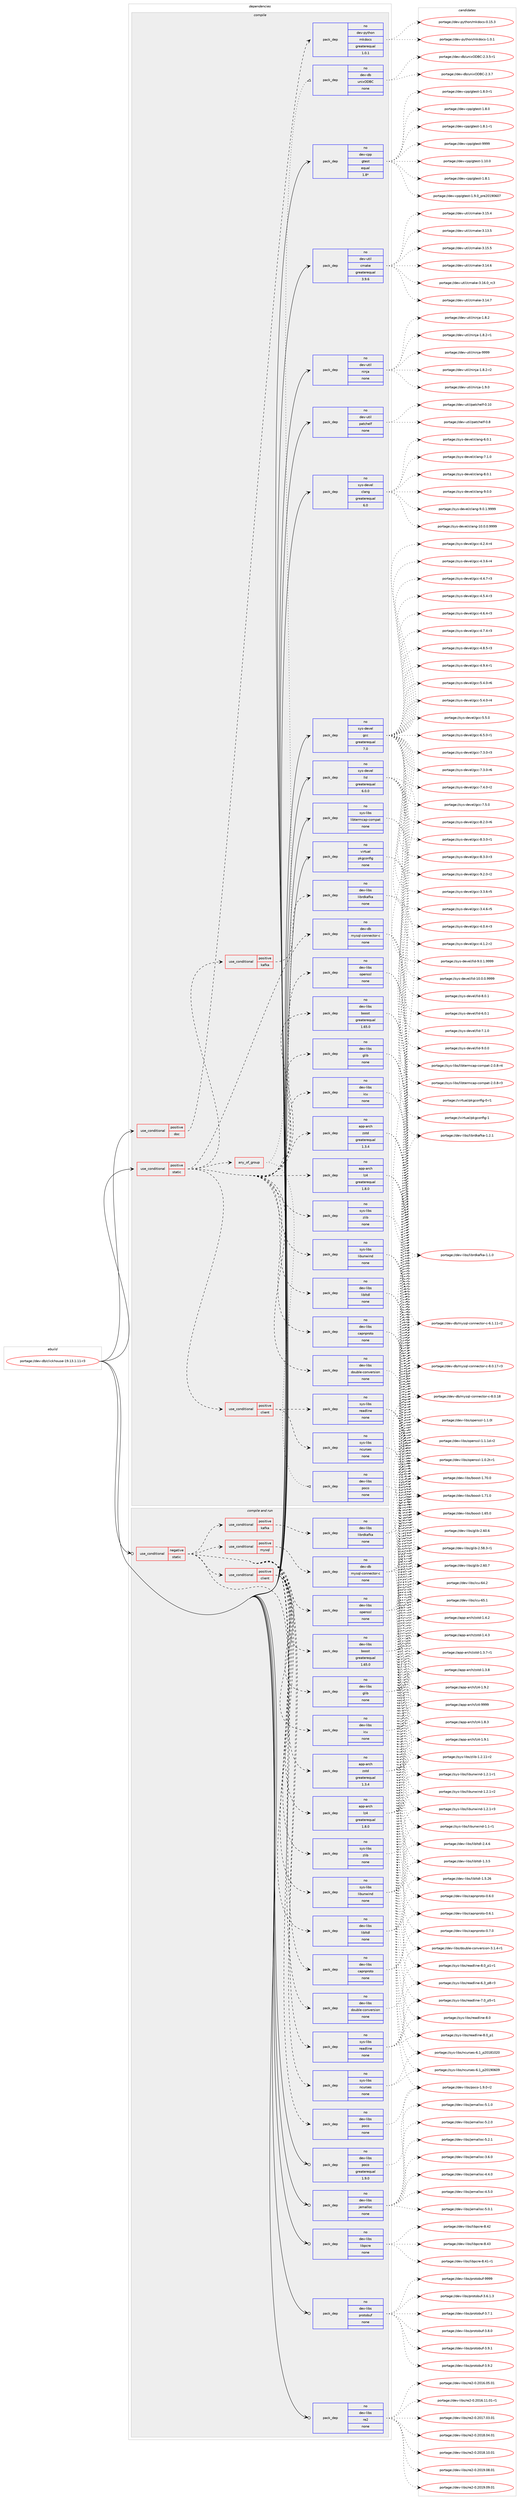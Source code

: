 digraph prolog {

# *************
# Graph options
# *************

newrank=true;
concentrate=true;
compound=true;
graph [rankdir=LR,fontname=Helvetica,fontsize=10,ranksep=1.5];#, ranksep=2.5, nodesep=0.2];
edge  [arrowhead=vee];
node  [fontname=Helvetica,fontsize=10];

# **********
# The ebuild
# **********

subgraph cluster_leftcol {
color=gray;
rank=same;
label=<<i>ebuild</i>>;
id [label="portage://dev-db/clickhouse-19.13.1.11-r3", color=red, width=4, href="../dev-db/clickhouse-19.13.1.11-r3.svg"];
}

# ****************
# The dependencies
# ****************

subgraph cluster_midcol {
color=gray;
label=<<i>dependencies</i>>;
subgraph cluster_compile {
fillcolor="#eeeeee";
style=filled;
label=<<i>compile</i>>;
subgraph cond11989 {
dependency53295 [label=<<TABLE BORDER="0" CELLBORDER="1" CELLSPACING="0" CELLPADDING="4"><TR><TD ROWSPAN="3" CELLPADDING="10">use_conditional</TD></TR><TR><TD>positive</TD></TR><TR><TD>doc</TD></TR></TABLE>>, shape=none, color=red];
subgraph pack40158 {
dependency53296 [label=<<TABLE BORDER="0" CELLBORDER="1" CELLSPACING="0" CELLPADDING="4" WIDTH="220"><TR><TD ROWSPAN="6" CELLPADDING="30">pack_dep</TD></TR><TR><TD WIDTH="110">no</TD></TR><TR><TD>dev-python</TD></TR><TR><TD>mkdocs</TD></TR><TR><TD>greaterequal</TD></TR><TR><TD>1.0.1</TD></TR></TABLE>>, shape=none, color=blue];
}
dependency53295:e -> dependency53296:w [weight=20,style="dashed",arrowhead="vee"];
}
id:e -> dependency53295:w [weight=20,style="solid",arrowhead="vee"];
subgraph cond11990 {
dependency53297 [label=<<TABLE BORDER="0" CELLBORDER="1" CELLSPACING="0" CELLPADDING="4"><TR><TD ROWSPAN="3" CELLPADDING="10">use_conditional</TD></TR><TR><TD>positive</TD></TR><TR><TD>static</TD></TR></TABLE>>, shape=none, color=red];
subgraph pack40159 {
dependency53298 [label=<<TABLE BORDER="0" CELLBORDER="1" CELLSPACING="0" CELLPADDING="4" WIDTH="220"><TR><TD ROWSPAN="6" CELLPADDING="30">pack_dep</TD></TR><TR><TD WIDTH="110">no</TD></TR><TR><TD>app-arch</TD></TR><TR><TD>lz4</TD></TR><TR><TD>greaterequal</TD></TR><TR><TD>1.8.0</TD></TR></TABLE>>, shape=none, color=blue];
}
dependency53297:e -> dependency53298:w [weight=20,style="dashed",arrowhead="vee"];
subgraph pack40160 {
dependency53299 [label=<<TABLE BORDER="0" CELLBORDER="1" CELLSPACING="0" CELLPADDING="4" WIDTH="220"><TR><TD ROWSPAN="6" CELLPADDING="30">pack_dep</TD></TR><TR><TD WIDTH="110">no</TD></TR><TR><TD>app-arch</TD></TR><TR><TD>zstd</TD></TR><TR><TD>greaterequal</TD></TR><TR><TD>1.3.4</TD></TR></TABLE>>, shape=none, color=blue];
}
dependency53297:e -> dependency53299:w [weight=20,style="dashed",arrowhead="vee"];
subgraph cond11991 {
dependency53300 [label=<<TABLE BORDER="0" CELLBORDER="1" CELLSPACING="0" CELLPADDING="4"><TR><TD ROWSPAN="3" CELLPADDING="10">use_conditional</TD></TR><TR><TD>positive</TD></TR><TR><TD>client</TD></TR></TABLE>>, shape=none, color=red];
subgraph pack40161 {
dependency53301 [label=<<TABLE BORDER="0" CELLBORDER="1" CELLSPACING="0" CELLPADDING="4" WIDTH="220"><TR><TD ROWSPAN="6" CELLPADDING="30">pack_dep</TD></TR><TR><TD WIDTH="110">no</TD></TR><TR><TD>sys-libs</TD></TR><TR><TD>ncurses</TD></TR><TR><TD>none</TD></TR><TR><TD></TD></TR></TABLE>>, shape=none, color=blue];
}
dependency53300:e -> dependency53301:w [weight=20,style="dashed",arrowhead="vee"];
subgraph pack40162 {
dependency53302 [label=<<TABLE BORDER="0" CELLBORDER="1" CELLSPACING="0" CELLPADDING="4" WIDTH="220"><TR><TD ROWSPAN="6" CELLPADDING="30">pack_dep</TD></TR><TR><TD WIDTH="110">no</TD></TR><TR><TD>sys-libs</TD></TR><TR><TD>readline</TD></TR><TR><TD>none</TD></TR><TR><TD></TD></TR></TABLE>>, shape=none, color=blue];
}
dependency53300:e -> dependency53302:w [weight=20,style="dashed",arrowhead="vee"];
}
dependency53297:e -> dependency53300:w [weight=20,style="dashed",arrowhead="vee"];
subgraph pack40163 {
dependency53303 [label=<<TABLE BORDER="0" CELLBORDER="1" CELLSPACING="0" CELLPADDING="4" WIDTH="220"><TR><TD ROWSPAN="6" CELLPADDING="30">pack_dep</TD></TR><TR><TD WIDTH="110">no</TD></TR><TR><TD>dev-libs</TD></TR><TR><TD>double-conversion</TD></TR><TR><TD>none</TD></TR><TR><TD></TD></TR></TABLE>>, shape=none, color=blue];
}
dependency53297:e -> dependency53303:w [weight=20,style="dashed",arrowhead="vee"];
subgraph pack40164 {
dependency53304 [label=<<TABLE BORDER="0" CELLBORDER="1" CELLSPACING="0" CELLPADDING="4" WIDTH="220"><TR><TD ROWSPAN="6" CELLPADDING="30">pack_dep</TD></TR><TR><TD WIDTH="110">no</TD></TR><TR><TD>dev-libs</TD></TR><TR><TD>capnproto</TD></TR><TR><TD>none</TD></TR><TR><TD></TD></TR></TABLE>>, shape=none, color=blue];
}
dependency53297:e -> dependency53304:w [weight=20,style="dashed",arrowhead="vee"];
subgraph pack40165 {
dependency53305 [label=<<TABLE BORDER="0" CELLBORDER="1" CELLSPACING="0" CELLPADDING="4" WIDTH="220"><TR><TD ROWSPAN="6" CELLPADDING="30">pack_dep</TD></TR><TR><TD WIDTH="110">no</TD></TR><TR><TD>dev-libs</TD></TR><TR><TD>libltdl</TD></TR><TR><TD>none</TD></TR><TR><TD></TD></TR></TABLE>>, shape=none, color=blue];
}
dependency53297:e -> dependency53305:w [weight=20,style="dashed",arrowhead="vee"];
subgraph pack40166 {
dependency53306 [label=<<TABLE BORDER="0" CELLBORDER="1" CELLSPACING="0" CELLPADDING="4" WIDTH="220"><TR><TD ROWSPAN="6" CELLPADDING="30">pack_dep</TD></TR><TR><TD WIDTH="110">no</TD></TR><TR><TD>sys-libs</TD></TR><TR><TD>libunwind</TD></TR><TR><TD>none</TD></TR><TR><TD></TD></TR></TABLE>>, shape=none, color=blue];
}
dependency53297:e -> dependency53306:w [weight=20,style="dashed",arrowhead="vee"];
subgraph pack40167 {
dependency53307 [label=<<TABLE BORDER="0" CELLBORDER="1" CELLSPACING="0" CELLPADDING="4" WIDTH="220"><TR><TD ROWSPAN="6" CELLPADDING="30">pack_dep</TD></TR><TR><TD WIDTH="110">no</TD></TR><TR><TD>sys-libs</TD></TR><TR><TD>zlib</TD></TR><TR><TD>none</TD></TR><TR><TD></TD></TR></TABLE>>, shape=none, color=blue];
}
dependency53297:e -> dependency53307:w [weight=20,style="dashed",arrowhead="vee"];
subgraph any1120 {
dependency53308 [label=<<TABLE BORDER="0" CELLBORDER="1" CELLSPACING="0" CELLPADDING="4"><TR><TD CELLPADDING="10">any_of_group</TD></TR></TABLE>>, shape=none, color=red];subgraph pack40168 {
dependency53309 [label=<<TABLE BORDER="0" CELLBORDER="1" CELLSPACING="0" CELLPADDING="4" WIDTH="220"><TR><TD ROWSPAN="6" CELLPADDING="30">pack_dep</TD></TR><TR><TD WIDTH="110">no</TD></TR><TR><TD>dev-db</TD></TR><TR><TD>unixODBC</TD></TR><TR><TD>none</TD></TR><TR><TD></TD></TR></TABLE>>, shape=none, color=blue];
}
dependency53308:e -> dependency53309:w [weight=20,style="dotted",arrowhead="oinv"];
subgraph pack40169 {
dependency53310 [label=<<TABLE BORDER="0" CELLBORDER="1" CELLSPACING="0" CELLPADDING="4" WIDTH="220"><TR><TD ROWSPAN="6" CELLPADDING="30">pack_dep</TD></TR><TR><TD WIDTH="110">no</TD></TR><TR><TD>dev-libs</TD></TR><TR><TD>poco</TD></TR><TR><TD>none</TD></TR><TR><TD></TD></TR></TABLE>>, shape=none, color=blue];
}
dependency53308:e -> dependency53310:w [weight=20,style="dotted",arrowhead="oinv"];
}
dependency53297:e -> dependency53308:w [weight=20,style="dashed",arrowhead="vee"];
subgraph pack40170 {
dependency53311 [label=<<TABLE BORDER="0" CELLBORDER="1" CELLSPACING="0" CELLPADDING="4" WIDTH="220"><TR><TD ROWSPAN="6" CELLPADDING="30">pack_dep</TD></TR><TR><TD WIDTH="110">no</TD></TR><TR><TD>dev-libs</TD></TR><TR><TD>icu</TD></TR><TR><TD>none</TD></TR><TR><TD></TD></TR></TABLE>>, shape=none, color=blue];
}
dependency53297:e -> dependency53311:w [weight=20,style="dashed",arrowhead="vee"];
subgraph pack40171 {
dependency53312 [label=<<TABLE BORDER="0" CELLBORDER="1" CELLSPACING="0" CELLPADDING="4" WIDTH="220"><TR><TD ROWSPAN="6" CELLPADDING="30">pack_dep</TD></TR><TR><TD WIDTH="110">no</TD></TR><TR><TD>dev-libs</TD></TR><TR><TD>glib</TD></TR><TR><TD>none</TD></TR><TR><TD></TD></TR></TABLE>>, shape=none, color=blue];
}
dependency53297:e -> dependency53312:w [weight=20,style="dashed",arrowhead="vee"];
subgraph pack40172 {
dependency53313 [label=<<TABLE BORDER="0" CELLBORDER="1" CELLSPACING="0" CELLPADDING="4" WIDTH="220"><TR><TD ROWSPAN="6" CELLPADDING="30">pack_dep</TD></TR><TR><TD WIDTH="110">no</TD></TR><TR><TD>dev-libs</TD></TR><TR><TD>boost</TD></TR><TR><TD>greaterequal</TD></TR><TR><TD>1.65.0</TD></TR></TABLE>>, shape=none, color=blue];
}
dependency53297:e -> dependency53313:w [weight=20,style="dashed",arrowhead="vee"];
subgraph pack40173 {
dependency53314 [label=<<TABLE BORDER="0" CELLBORDER="1" CELLSPACING="0" CELLPADDING="4" WIDTH="220"><TR><TD ROWSPAN="6" CELLPADDING="30">pack_dep</TD></TR><TR><TD WIDTH="110">no</TD></TR><TR><TD>dev-libs</TD></TR><TR><TD>openssl</TD></TR><TR><TD>none</TD></TR><TR><TD></TD></TR></TABLE>>, shape=none, color=blue];
}
dependency53297:e -> dependency53314:w [weight=20,style="dashed",arrowhead="vee"];
subgraph pack40174 {
dependency53315 [label=<<TABLE BORDER="0" CELLBORDER="1" CELLSPACING="0" CELLPADDING="4" WIDTH="220"><TR><TD ROWSPAN="6" CELLPADDING="30">pack_dep</TD></TR><TR><TD WIDTH="110">no</TD></TR><TR><TD>dev-db</TD></TR><TR><TD>mysql-connector-c</TD></TR><TR><TD>none</TD></TR><TR><TD></TD></TR></TABLE>>, shape=none, color=blue];
}
dependency53297:e -> dependency53315:w [weight=20,style="dashed",arrowhead="vee"];
subgraph cond11992 {
dependency53316 [label=<<TABLE BORDER="0" CELLBORDER="1" CELLSPACING="0" CELLPADDING="4"><TR><TD ROWSPAN="3" CELLPADDING="10">use_conditional</TD></TR><TR><TD>positive</TD></TR><TR><TD>kafka</TD></TR></TABLE>>, shape=none, color=red];
subgraph pack40175 {
dependency53317 [label=<<TABLE BORDER="0" CELLBORDER="1" CELLSPACING="0" CELLPADDING="4" WIDTH="220"><TR><TD ROWSPAN="6" CELLPADDING="30">pack_dep</TD></TR><TR><TD WIDTH="110">no</TD></TR><TR><TD>dev-libs</TD></TR><TR><TD>librdkafka</TD></TR><TR><TD>none</TD></TR><TR><TD></TD></TR></TABLE>>, shape=none, color=blue];
}
dependency53316:e -> dependency53317:w [weight=20,style="dashed",arrowhead="vee"];
}
dependency53297:e -> dependency53316:w [weight=20,style="dashed",arrowhead="vee"];
}
id:e -> dependency53297:w [weight=20,style="solid",arrowhead="vee"];
subgraph pack40176 {
dependency53318 [label=<<TABLE BORDER="0" CELLBORDER="1" CELLSPACING="0" CELLPADDING="4" WIDTH="220"><TR><TD ROWSPAN="6" CELLPADDING="30">pack_dep</TD></TR><TR><TD WIDTH="110">no</TD></TR><TR><TD>dev-cpp</TD></TR><TR><TD>gtest</TD></TR><TR><TD>equal</TD></TR><TR><TD>1.8*</TD></TR></TABLE>>, shape=none, color=blue];
}
id:e -> dependency53318:w [weight=20,style="solid",arrowhead="vee"];
subgraph pack40177 {
dependency53319 [label=<<TABLE BORDER="0" CELLBORDER="1" CELLSPACING="0" CELLPADDING="4" WIDTH="220"><TR><TD ROWSPAN="6" CELLPADDING="30">pack_dep</TD></TR><TR><TD WIDTH="110">no</TD></TR><TR><TD>dev-util</TD></TR><TR><TD>cmake</TD></TR><TR><TD>greaterequal</TD></TR><TR><TD>3.9.6</TD></TR></TABLE>>, shape=none, color=blue];
}
id:e -> dependency53319:w [weight=20,style="solid",arrowhead="vee"];
subgraph pack40178 {
dependency53320 [label=<<TABLE BORDER="0" CELLBORDER="1" CELLSPACING="0" CELLPADDING="4" WIDTH="220"><TR><TD ROWSPAN="6" CELLPADDING="30">pack_dep</TD></TR><TR><TD WIDTH="110">no</TD></TR><TR><TD>dev-util</TD></TR><TR><TD>ninja</TD></TR><TR><TD>none</TD></TR><TR><TD></TD></TR></TABLE>>, shape=none, color=blue];
}
id:e -> dependency53320:w [weight=20,style="solid",arrowhead="vee"];
subgraph pack40179 {
dependency53321 [label=<<TABLE BORDER="0" CELLBORDER="1" CELLSPACING="0" CELLPADDING="4" WIDTH="220"><TR><TD ROWSPAN="6" CELLPADDING="30">pack_dep</TD></TR><TR><TD WIDTH="110">no</TD></TR><TR><TD>dev-util</TD></TR><TR><TD>patchelf</TD></TR><TR><TD>none</TD></TR><TR><TD></TD></TR></TABLE>>, shape=none, color=blue];
}
id:e -> dependency53321:w [weight=20,style="solid",arrowhead="vee"];
subgraph pack40180 {
dependency53322 [label=<<TABLE BORDER="0" CELLBORDER="1" CELLSPACING="0" CELLPADDING="4" WIDTH="220"><TR><TD ROWSPAN="6" CELLPADDING="30">pack_dep</TD></TR><TR><TD WIDTH="110">no</TD></TR><TR><TD>sys-devel</TD></TR><TR><TD>clang</TD></TR><TR><TD>greaterequal</TD></TR><TR><TD>6.0</TD></TR></TABLE>>, shape=none, color=blue];
}
id:e -> dependency53322:w [weight=20,style="solid",arrowhead="vee"];
subgraph pack40181 {
dependency53323 [label=<<TABLE BORDER="0" CELLBORDER="1" CELLSPACING="0" CELLPADDING="4" WIDTH="220"><TR><TD ROWSPAN="6" CELLPADDING="30">pack_dep</TD></TR><TR><TD WIDTH="110">no</TD></TR><TR><TD>sys-devel</TD></TR><TR><TD>gcc</TD></TR><TR><TD>greaterequal</TD></TR><TR><TD>7.0</TD></TR></TABLE>>, shape=none, color=blue];
}
id:e -> dependency53323:w [weight=20,style="solid",arrowhead="vee"];
subgraph pack40182 {
dependency53324 [label=<<TABLE BORDER="0" CELLBORDER="1" CELLSPACING="0" CELLPADDING="4" WIDTH="220"><TR><TD ROWSPAN="6" CELLPADDING="30">pack_dep</TD></TR><TR><TD WIDTH="110">no</TD></TR><TR><TD>sys-devel</TD></TR><TR><TD>lld</TD></TR><TR><TD>greaterequal</TD></TR><TR><TD>6.0.0</TD></TR></TABLE>>, shape=none, color=blue];
}
id:e -> dependency53324:w [weight=20,style="solid",arrowhead="vee"];
subgraph pack40183 {
dependency53325 [label=<<TABLE BORDER="0" CELLBORDER="1" CELLSPACING="0" CELLPADDING="4" WIDTH="220"><TR><TD ROWSPAN="6" CELLPADDING="30">pack_dep</TD></TR><TR><TD WIDTH="110">no</TD></TR><TR><TD>sys-libs</TD></TR><TR><TD>libtermcap-compat</TD></TR><TR><TD>none</TD></TR><TR><TD></TD></TR></TABLE>>, shape=none, color=blue];
}
id:e -> dependency53325:w [weight=20,style="solid",arrowhead="vee"];
subgraph pack40184 {
dependency53326 [label=<<TABLE BORDER="0" CELLBORDER="1" CELLSPACING="0" CELLPADDING="4" WIDTH="220"><TR><TD ROWSPAN="6" CELLPADDING="30">pack_dep</TD></TR><TR><TD WIDTH="110">no</TD></TR><TR><TD>virtual</TD></TR><TR><TD>pkgconfig</TD></TR><TR><TD>none</TD></TR><TR><TD></TD></TR></TABLE>>, shape=none, color=blue];
}
id:e -> dependency53326:w [weight=20,style="solid",arrowhead="vee"];
}
subgraph cluster_compileandrun {
fillcolor="#eeeeee";
style=filled;
label=<<i>compile and run</i>>;
subgraph cond11993 {
dependency53327 [label=<<TABLE BORDER="0" CELLBORDER="1" CELLSPACING="0" CELLPADDING="4"><TR><TD ROWSPAN="3" CELLPADDING="10">use_conditional</TD></TR><TR><TD>negative</TD></TR><TR><TD>static</TD></TR></TABLE>>, shape=none, color=red];
subgraph pack40185 {
dependency53328 [label=<<TABLE BORDER="0" CELLBORDER="1" CELLSPACING="0" CELLPADDING="4" WIDTH="220"><TR><TD ROWSPAN="6" CELLPADDING="30">pack_dep</TD></TR><TR><TD WIDTH="110">no</TD></TR><TR><TD>app-arch</TD></TR><TR><TD>lz4</TD></TR><TR><TD>greaterequal</TD></TR><TR><TD>1.8.0</TD></TR></TABLE>>, shape=none, color=blue];
}
dependency53327:e -> dependency53328:w [weight=20,style="dashed",arrowhead="vee"];
subgraph pack40186 {
dependency53329 [label=<<TABLE BORDER="0" CELLBORDER="1" CELLSPACING="0" CELLPADDING="4" WIDTH="220"><TR><TD ROWSPAN="6" CELLPADDING="30">pack_dep</TD></TR><TR><TD WIDTH="110">no</TD></TR><TR><TD>app-arch</TD></TR><TR><TD>zstd</TD></TR><TR><TD>greaterequal</TD></TR><TR><TD>1.3.4</TD></TR></TABLE>>, shape=none, color=blue];
}
dependency53327:e -> dependency53329:w [weight=20,style="dashed",arrowhead="vee"];
subgraph cond11994 {
dependency53330 [label=<<TABLE BORDER="0" CELLBORDER="1" CELLSPACING="0" CELLPADDING="4"><TR><TD ROWSPAN="3" CELLPADDING="10">use_conditional</TD></TR><TR><TD>positive</TD></TR><TR><TD>client</TD></TR></TABLE>>, shape=none, color=red];
subgraph pack40187 {
dependency53331 [label=<<TABLE BORDER="0" CELLBORDER="1" CELLSPACING="0" CELLPADDING="4" WIDTH="220"><TR><TD ROWSPAN="6" CELLPADDING="30">pack_dep</TD></TR><TR><TD WIDTH="110">no</TD></TR><TR><TD>sys-libs</TD></TR><TR><TD>ncurses</TD></TR><TR><TD>none</TD></TR><TR><TD></TD></TR></TABLE>>, shape=none, color=blue];
}
dependency53330:e -> dependency53331:w [weight=20,style="dashed",arrowhead="vee"];
subgraph pack40188 {
dependency53332 [label=<<TABLE BORDER="0" CELLBORDER="1" CELLSPACING="0" CELLPADDING="4" WIDTH="220"><TR><TD ROWSPAN="6" CELLPADDING="30">pack_dep</TD></TR><TR><TD WIDTH="110">no</TD></TR><TR><TD>sys-libs</TD></TR><TR><TD>readline</TD></TR><TR><TD>none</TD></TR><TR><TD></TD></TR></TABLE>>, shape=none, color=blue];
}
dependency53330:e -> dependency53332:w [weight=20,style="dashed",arrowhead="vee"];
}
dependency53327:e -> dependency53330:w [weight=20,style="dashed",arrowhead="vee"];
subgraph pack40189 {
dependency53333 [label=<<TABLE BORDER="0" CELLBORDER="1" CELLSPACING="0" CELLPADDING="4" WIDTH="220"><TR><TD ROWSPAN="6" CELLPADDING="30">pack_dep</TD></TR><TR><TD WIDTH="110">no</TD></TR><TR><TD>dev-libs</TD></TR><TR><TD>double-conversion</TD></TR><TR><TD>none</TD></TR><TR><TD></TD></TR></TABLE>>, shape=none, color=blue];
}
dependency53327:e -> dependency53333:w [weight=20,style="dashed",arrowhead="vee"];
subgraph pack40190 {
dependency53334 [label=<<TABLE BORDER="0" CELLBORDER="1" CELLSPACING="0" CELLPADDING="4" WIDTH="220"><TR><TD ROWSPAN="6" CELLPADDING="30">pack_dep</TD></TR><TR><TD WIDTH="110">no</TD></TR><TR><TD>dev-libs</TD></TR><TR><TD>capnproto</TD></TR><TR><TD>none</TD></TR><TR><TD></TD></TR></TABLE>>, shape=none, color=blue];
}
dependency53327:e -> dependency53334:w [weight=20,style="dashed",arrowhead="vee"];
subgraph pack40191 {
dependency53335 [label=<<TABLE BORDER="0" CELLBORDER="1" CELLSPACING="0" CELLPADDING="4" WIDTH="220"><TR><TD ROWSPAN="6" CELLPADDING="30">pack_dep</TD></TR><TR><TD WIDTH="110">no</TD></TR><TR><TD>dev-libs</TD></TR><TR><TD>libltdl</TD></TR><TR><TD>none</TD></TR><TR><TD></TD></TR></TABLE>>, shape=none, color=blue];
}
dependency53327:e -> dependency53335:w [weight=20,style="dashed",arrowhead="vee"];
subgraph pack40192 {
dependency53336 [label=<<TABLE BORDER="0" CELLBORDER="1" CELLSPACING="0" CELLPADDING="4" WIDTH="220"><TR><TD ROWSPAN="6" CELLPADDING="30">pack_dep</TD></TR><TR><TD WIDTH="110">no</TD></TR><TR><TD>sys-libs</TD></TR><TR><TD>libunwind</TD></TR><TR><TD>none</TD></TR><TR><TD></TD></TR></TABLE>>, shape=none, color=blue];
}
dependency53327:e -> dependency53336:w [weight=20,style="dashed",arrowhead="vee"];
subgraph pack40193 {
dependency53337 [label=<<TABLE BORDER="0" CELLBORDER="1" CELLSPACING="0" CELLPADDING="4" WIDTH="220"><TR><TD ROWSPAN="6" CELLPADDING="30">pack_dep</TD></TR><TR><TD WIDTH="110">no</TD></TR><TR><TD>sys-libs</TD></TR><TR><TD>zlib</TD></TR><TR><TD>none</TD></TR><TR><TD></TD></TR></TABLE>>, shape=none, color=blue];
}
dependency53327:e -> dependency53337:w [weight=20,style="dashed",arrowhead="vee"];
subgraph pack40194 {
dependency53338 [label=<<TABLE BORDER="0" CELLBORDER="1" CELLSPACING="0" CELLPADDING="4" WIDTH="220"><TR><TD ROWSPAN="6" CELLPADDING="30">pack_dep</TD></TR><TR><TD WIDTH="110">no</TD></TR><TR><TD>dev-libs</TD></TR><TR><TD>poco</TD></TR><TR><TD>none</TD></TR><TR><TD></TD></TR></TABLE>>, shape=none, color=blue];
}
dependency53327:e -> dependency53338:w [weight=20,style="dashed",arrowhead="vee"];
subgraph pack40195 {
dependency53339 [label=<<TABLE BORDER="0" CELLBORDER="1" CELLSPACING="0" CELLPADDING="4" WIDTH="220"><TR><TD ROWSPAN="6" CELLPADDING="30">pack_dep</TD></TR><TR><TD WIDTH="110">no</TD></TR><TR><TD>dev-libs</TD></TR><TR><TD>icu</TD></TR><TR><TD>none</TD></TR><TR><TD></TD></TR></TABLE>>, shape=none, color=blue];
}
dependency53327:e -> dependency53339:w [weight=20,style="dashed",arrowhead="vee"];
subgraph pack40196 {
dependency53340 [label=<<TABLE BORDER="0" CELLBORDER="1" CELLSPACING="0" CELLPADDING="4" WIDTH="220"><TR><TD ROWSPAN="6" CELLPADDING="30">pack_dep</TD></TR><TR><TD WIDTH="110">no</TD></TR><TR><TD>dev-libs</TD></TR><TR><TD>glib</TD></TR><TR><TD>none</TD></TR><TR><TD></TD></TR></TABLE>>, shape=none, color=blue];
}
dependency53327:e -> dependency53340:w [weight=20,style="dashed",arrowhead="vee"];
subgraph pack40197 {
dependency53341 [label=<<TABLE BORDER="0" CELLBORDER="1" CELLSPACING="0" CELLPADDING="4" WIDTH="220"><TR><TD ROWSPAN="6" CELLPADDING="30">pack_dep</TD></TR><TR><TD WIDTH="110">no</TD></TR><TR><TD>dev-libs</TD></TR><TR><TD>boost</TD></TR><TR><TD>greaterequal</TD></TR><TR><TD>1.65.0</TD></TR></TABLE>>, shape=none, color=blue];
}
dependency53327:e -> dependency53341:w [weight=20,style="dashed",arrowhead="vee"];
subgraph pack40198 {
dependency53342 [label=<<TABLE BORDER="0" CELLBORDER="1" CELLSPACING="0" CELLPADDING="4" WIDTH="220"><TR><TD ROWSPAN="6" CELLPADDING="30">pack_dep</TD></TR><TR><TD WIDTH="110">no</TD></TR><TR><TD>dev-libs</TD></TR><TR><TD>openssl</TD></TR><TR><TD>none</TD></TR><TR><TD></TD></TR></TABLE>>, shape=none, color=blue];
}
dependency53327:e -> dependency53342:w [weight=20,style="dashed",arrowhead="vee"];
subgraph cond11995 {
dependency53343 [label=<<TABLE BORDER="0" CELLBORDER="1" CELLSPACING="0" CELLPADDING="4"><TR><TD ROWSPAN="3" CELLPADDING="10">use_conditional</TD></TR><TR><TD>positive</TD></TR><TR><TD>kafka</TD></TR></TABLE>>, shape=none, color=red];
subgraph pack40199 {
dependency53344 [label=<<TABLE BORDER="0" CELLBORDER="1" CELLSPACING="0" CELLPADDING="4" WIDTH="220"><TR><TD ROWSPAN="6" CELLPADDING="30">pack_dep</TD></TR><TR><TD WIDTH="110">no</TD></TR><TR><TD>dev-libs</TD></TR><TR><TD>librdkafka</TD></TR><TR><TD>none</TD></TR><TR><TD></TD></TR></TABLE>>, shape=none, color=blue];
}
dependency53343:e -> dependency53344:w [weight=20,style="dashed",arrowhead="vee"];
}
dependency53327:e -> dependency53343:w [weight=20,style="dashed",arrowhead="vee"];
subgraph cond11996 {
dependency53345 [label=<<TABLE BORDER="0" CELLBORDER="1" CELLSPACING="0" CELLPADDING="4"><TR><TD ROWSPAN="3" CELLPADDING="10">use_conditional</TD></TR><TR><TD>positive</TD></TR><TR><TD>mysql</TD></TR></TABLE>>, shape=none, color=red];
subgraph pack40200 {
dependency53346 [label=<<TABLE BORDER="0" CELLBORDER="1" CELLSPACING="0" CELLPADDING="4" WIDTH="220"><TR><TD ROWSPAN="6" CELLPADDING="30">pack_dep</TD></TR><TR><TD WIDTH="110">no</TD></TR><TR><TD>dev-db</TD></TR><TR><TD>mysql-connector-c</TD></TR><TR><TD>none</TD></TR><TR><TD></TD></TR></TABLE>>, shape=none, color=blue];
}
dependency53345:e -> dependency53346:w [weight=20,style="dashed",arrowhead="vee"];
}
dependency53327:e -> dependency53345:w [weight=20,style="dashed",arrowhead="vee"];
}
id:e -> dependency53327:w [weight=20,style="solid",arrowhead="odotvee"];
subgraph pack40201 {
dependency53347 [label=<<TABLE BORDER="0" CELLBORDER="1" CELLSPACING="0" CELLPADDING="4" WIDTH="220"><TR><TD ROWSPAN="6" CELLPADDING="30">pack_dep</TD></TR><TR><TD WIDTH="110">no</TD></TR><TR><TD>dev-libs</TD></TR><TR><TD>jemalloc</TD></TR><TR><TD>none</TD></TR><TR><TD></TD></TR></TABLE>>, shape=none, color=blue];
}
id:e -> dependency53347:w [weight=20,style="solid",arrowhead="odotvee"];
subgraph pack40202 {
dependency53348 [label=<<TABLE BORDER="0" CELLBORDER="1" CELLSPACING="0" CELLPADDING="4" WIDTH="220"><TR><TD ROWSPAN="6" CELLPADDING="30">pack_dep</TD></TR><TR><TD WIDTH="110">no</TD></TR><TR><TD>dev-libs</TD></TR><TR><TD>libpcre</TD></TR><TR><TD>none</TD></TR><TR><TD></TD></TR></TABLE>>, shape=none, color=blue];
}
id:e -> dependency53348:w [weight=20,style="solid",arrowhead="odotvee"];
subgraph pack40203 {
dependency53349 [label=<<TABLE BORDER="0" CELLBORDER="1" CELLSPACING="0" CELLPADDING="4" WIDTH="220"><TR><TD ROWSPAN="6" CELLPADDING="30">pack_dep</TD></TR><TR><TD WIDTH="110">no</TD></TR><TR><TD>dev-libs</TD></TR><TR><TD>poco</TD></TR><TR><TD>greaterequal</TD></TR><TR><TD>1.9.0</TD></TR></TABLE>>, shape=none, color=blue];
}
id:e -> dependency53349:w [weight=20,style="solid",arrowhead="odotvee"];
subgraph pack40204 {
dependency53350 [label=<<TABLE BORDER="0" CELLBORDER="1" CELLSPACING="0" CELLPADDING="4" WIDTH="220"><TR><TD ROWSPAN="6" CELLPADDING="30">pack_dep</TD></TR><TR><TD WIDTH="110">no</TD></TR><TR><TD>dev-libs</TD></TR><TR><TD>protobuf</TD></TR><TR><TD>none</TD></TR><TR><TD></TD></TR></TABLE>>, shape=none, color=blue];
}
id:e -> dependency53350:w [weight=20,style="solid",arrowhead="odotvee"];
subgraph pack40205 {
dependency53351 [label=<<TABLE BORDER="0" CELLBORDER="1" CELLSPACING="0" CELLPADDING="4" WIDTH="220"><TR><TD ROWSPAN="6" CELLPADDING="30">pack_dep</TD></TR><TR><TD WIDTH="110">no</TD></TR><TR><TD>dev-libs</TD></TR><TR><TD>re2</TD></TR><TR><TD>none</TD></TR><TR><TD></TD></TR></TABLE>>, shape=none, color=blue];
}
id:e -> dependency53351:w [weight=20,style="solid",arrowhead="odotvee"];
}
subgraph cluster_run {
fillcolor="#eeeeee";
style=filled;
label=<<i>run</i>>;
}
}

# **************
# The candidates
# **************

subgraph cluster_choices {
rank=same;
color=gray;
label=<<i>candidates</i>>;

subgraph choice40158 {
color=black;
nodesep=1;
choiceportage10010111845112121116104111110471091071001119911545484649534651 [label="portage://dev-python/mkdocs-0.15.3", color=red, width=4,href="../dev-python/mkdocs-0.15.3.svg"];
choiceportage100101118451121211161041111104710910710011199115454946484649 [label="portage://dev-python/mkdocs-1.0.1", color=red, width=4,href="../dev-python/mkdocs-1.0.1.svg"];
dependency53296:e -> choiceportage10010111845112121116104111110471091071001119911545484649534651:w [style=dotted,weight="100"];
dependency53296:e -> choiceportage100101118451121211161041111104710910710011199115454946484649:w [style=dotted,weight="100"];
}
subgraph choice40159 {
color=black;
nodesep=1;
choiceportage971121124597114991044710812252454946564651 [label="portage://app-arch/lz4-1.8.3", color=red, width=4,href="../app-arch/lz4-1.8.3.svg"];
choiceportage971121124597114991044710812252454946574649 [label="portage://app-arch/lz4-1.9.1", color=red, width=4,href="../app-arch/lz4-1.9.1.svg"];
choiceportage971121124597114991044710812252454946574650 [label="portage://app-arch/lz4-1.9.2", color=red, width=4,href="../app-arch/lz4-1.9.2.svg"];
choiceportage9711211245971149910447108122524557575757 [label="portage://app-arch/lz4-9999", color=red, width=4,href="../app-arch/lz4-9999.svg"];
dependency53298:e -> choiceportage971121124597114991044710812252454946564651:w [style=dotted,weight="100"];
dependency53298:e -> choiceportage971121124597114991044710812252454946574649:w [style=dotted,weight="100"];
dependency53298:e -> choiceportage971121124597114991044710812252454946574650:w [style=dotted,weight="100"];
dependency53298:e -> choiceportage9711211245971149910447108122524557575757:w [style=dotted,weight="100"];
}
subgraph choice40160 {
color=black;
nodesep=1;
choiceportage97112112459711499104471221151161004549465146554511449 [label="portage://app-arch/zstd-1.3.7-r1", color=red, width=4,href="../app-arch/zstd-1.3.7-r1.svg"];
choiceportage9711211245971149910447122115116100454946514656 [label="portage://app-arch/zstd-1.3.8", color=red, width=4,href="../app-arch/zstd-1.3.8.svg"];
choiceportage9711211245971149910447122115116100454946524650 [label="portage://app-arch/zstd-1.4.2", color=red, width=4,href="../app-arch/zstd-1.4.2.svg"];
choiceportage9711211245971149910447122115116100454946524651 [label="portage://app-arch/zstd-1.4.3", color=red, width=4,href="../app-arch/zstd-1.4.3.svg"];
dependency53299:e -> choiceportage97112112459711499104471221151161004549465146554511449:w [style=dotted,weight="100"];
dependency53299:e -> choiceportage9711211245971149910447122115116100454946514656:w [style=dotted,weight="100"];
dependency53299:e -> choiceportage9711211245971149910447122115116100454946524650:w [style=dotted,weight="100"];
dependency53299:e -> choiceportage9711211245971149910447122115116100454946524651:w [style=dotted,weight="100"];
}
subgraph choice40161 {
color=black;
nodesep=1;
choiceportage1151211154510810598115471109911711411510111545544649951125048495649485048 [label="portage://sys-libs/ncurses-6.1_p20181020", color=red, width=4,href="../sys-libs/ncurses-6.1_p20181020.svg"];
choiceportage1151211154510810598115471109911711411510111545544649951125048495748544857 [label="portage://sys-libs/ncurses-6.1_p20190609", color=red, width=4,href="../sys-libs/ncurses-6.1_p20190609.svg"];
dependency53301:e -> choiceportage1151211154510810598115471109911711411510111545544649951125048495649485048:w [style=dotted,weight="100"];
dependency53301:e -> choiceportage1151211154510810598115471109911711411510111545544649951125048495748544857:w [style=dotted,weight="100"];
}
subgraph choice40162 {
color=black;
nodesep=1;
choiceportage115121115451081059811547114101971001081051101014554465195112564511451 [label="portage://sys-libs/readline-6.3_p8-r3", color=red, width=4,href="../sys-libs/readline-6.3_p8-r3.svg"];
choiceportage115121115451081059811547114101971001081051101014555464895112534511449 [label="portage://sys-libs/readline-7.0_p5-r1", color=red, width=4,href="../sys-libs/readline-7.0_p5-r1.svg"];
choiceportage1151211154510810598115471141019710010810511010145564648 [label="portage://sys-libs/readline-8.0", color=red, width=4,href="../sys-libs/readline-8.0.svg"];
choiceportage11512111545108105981154711410197100108105110101455646489511249 [label="portage://sys-libs/readline-8.0_p1", color=red, width=4,href="../sys-libs/readline-8.0_p1.svg"];
choiceportage115121115451081059811547114101971001081051101014556464895112494511449 [label="portage://sys-libs/readline-8.0_p1-r1", color=red, width=4,href="../sys-libs/readline-8.0_p1-r1.svg"];
dependency53302:e -> choiceportage115121115451081059811547114101971001081051101014554465195112564511451:w [style=dotted,weight="100"];
dependency53302:e -> choiceportage115121115451081059811547114101971001081051101014555464895112534511449:w [style=dotted,weight="100"];
dependency53302:e -> choiceportage1151211154510810598115471141019710010810511010145564648:w [style=dotted,weight="100"];
dependency53302:e -> choiceportage11512111545108105981154711410197100108105110101455646489511249:w [style=dotted,weight="100"];
dependency53302:e -> choiceportage115121115451081059811547114101971001081051101014556464895112494511449:w [style=dotted,weight="100"];
}
subgraph choice40163 {
color=black;
nodesep=1;
choiceportage1001011184510810598115471001111179810810145991111101181011141151051111104551464946524511449 [label="portage://dev-libs/double-conversion-3.1.4-r1", color=red, width=4,href="../dev-libs/double-conversion-3.1.4-r1.svg"];
dependency53303:e -> choiceportage1001011184510810598115471001111179810810145991111101181011141151051111104551464946524511449:w [style=dotted,weight="100"];
}
subgraph choice40164 {
color=black;
nodesep=1;
choiceportage1001011184510810598115479997112110112114111116111454846544648 [label="portage://dev-libs/capnproto-0.6.0", color=red, width=4,href="../dev-libs/capnproto-0.6.0.svg"];
choiceportage1001011184510810598115479997112110112114111116111454846544649 [label="portage://dev-libs/capnproto-0.6.1", color=red, width=4,href="../dev-libs/capnproto-0.6.1.svg"];
choiceportage1001011184510810598115479997112110112114111116111454846554648 [label="portage://dev-libs/capnproto-0.7.0", color=red, width=4,href="../dev-libs/capnproto-0.7.0.svg"];
dependency53304:e -> choiceportage1001011184510810598115479997112110112114111116111454846544648:w [style=dotted,weight="100"];
dependency53304:e -> choiceportage1001011184510810598115479997112110112114111116111454846544649:w [style=dotted,weight="100"];
dependency53304:e -> choiceportage1001011184510810598115479997112110112114111116111454846554648:w [style=dotted,weight="100"];
}
subgraph choice40165 {
color=black;
nodesep=1;
choiceportage10010111845108105981154710810598108116100108454946514653 [label="portage://dev-libs/libltdl-1.3.5", color=red, width=4,href="../dev-libs/libltdl-1.3.5.svg"];
choiceportage1001011184510810598115471081059810811610010845494653465054 [label="portage://dev-libs/libltdl-1.5.26", color=red, width=4,href="../dev-libs/libltdl-1.5.26.svg"];
choiceportage10010111845108105981154710810598108116100108455046524654 [label="portage://dev-libs/libltdl-2.4.6", color=red, width=4,href="../dev-libs/libltdl-2.4.6.svg"];
dependency53305:e -> choiceportage10010111845108105981154710810598108116100108454946514653:w [style=dotted,weight="100"];
dependency53305:e -> choiceportage1001011184510810598115471081059810811610010845494653465054:w [style=dotted,weight="100"];
dependency53305:e -> choiceportage10010111845108105981154710810598108116100108455046524654:w [style=dotted,weight="100"];
}
subgraph choice40166 {
color=black;
nodesep=1;
choiceportage11512111545108105981154710810598117110119105110100454946494511449 [label="portage://sys-libs/libunwind-1.1-r1", color=red, width=4,href="../sys-libs/libunwind-1.1-r1.svg"];
choiceportage115121115451081059811547108105981171101191051101004549465046494511449 [label="portage://sys-libs/libunwind-1.2.1-r1", color=red, width=4,href="../sys-libs/libunwind-1.2.1-r1.svg"];
choiceportage115121115451081059811547108105981171101191051101004549465046494511450 [label="portage://sys-libs/libunwind-1.2.1-r2", color=red, width=4,href="../sys-libs/libunwind-1.2.1-r2.svg"];
choiceportage115121115451081059811547108105981171101191051101004549465046494511451 [label="portage://sys-libs/libunwind-1.2.1-r3", color=red, width=4,href="../sys-libs/libunwind-1.2.1-r3.svg"];
dependency53306:e -> choiceportage11512111545108105981154710810598117110119105110100454946494511449:w [style=dotted,weight="100"];
dependency53306:e -> choiceportage115121115451081059811547108105981171101191051101004549465046494511449:w [style=dotted,weight="100"];
dependency53306:e -> choiceportage115121115451081059811547108105981171101191051101004549465046494511450:w [style=dotted,weight="100"];
dependency53306:e -> choiceportage115121115451081059811547108105981171101191051101004549465046494511451:w [style=dotted,weight="100"];
}
subgraph choice40167 {
color=black;
nodesep=1;
choiceportage11512111545108105981154712210810598454946504649494511450 [label="portage://sys-libs/zlib-1.2.11-r2", color=red, width=4,href="../sys-libs/zlib-1.2.11-r2.svg"];
dependency53307:e -> choiceportage11512111545108105981154712210810598454946504649494511450:w [style=dotted,weight="100"];
}
subgraph choice40168 {
color=black;
nodesep=1;
choiceportage100101118451009847117110105120796866674550465146534511449 [label="portage://dev-db/unixODBC-2.3.5-r1", color=red, width=4,href="../dev-db/unixODBC-2.3.5-r1.svg"];
choiceportage10010111845100984711711010512079686667455046514655 [label="portage://dev-db/unixODBC-2.3.7", color=red, width=4,href="../dev-db/unixODBC-2.3.7.svg"];
dependency53309:e -> choiceportage100101118451009847117110105120796866674550465146534511449:w [style=dotted,weight="100"];
dependency53309:e -> choiceportage10010111845100984711711010512079686667455046514655:w [style=dotted,weight="100"];
}
subgraph choice40169 {
color=black;
nodesep=1;
choiceportage100101118451081059811547112111991114549465746484511450 [label="portage://dev-libs/poco-1.9.0-r2", color=red, width=4,href="../dev-libs/poco-1.9.0-r2.svg"];
dependency53310:e -> choiceportage100101118451081059811547112111991114549465746484511450:w [style=dotted,weight="100"];
}
subgraph choice40170 {
color=black;
nodesep=1;
choiceportage100101118451081059811547105991174554524650 [label="portage://dev-libs/icu-64.2", color=red, width=4,href="../dev-libs/icu-64.2.svg"];
choiceportage100101118451081059811547105991174554534649 [label="portage://dev-libs/icu-65.1", color=red, width=4,href="../dev-libs/icu-65.1.svg"];
dependency53311:e -> choiceportage100101118451081059811547105991174554524650:w [style=dotted,weight="100"];
dependency53311:e -> choiceportage100101118451081059811547105991174554534649:w [style=dotted,weight="100"];
}
subgraph choice40171 {
color=black;
nodesep=1;
choiceportage10010111845108105981154710310810598455046535646514511449 [label="portage://dev-libs/glib-2.58.3-r1", color=red, width=4,href="../dev-libs/glib-2.58.3-r1.svg"];
choiceportage1001011184510810598115471031081059845504654484654 [label="portage://dev-libs/glib-2.60.6", color=red, width=4,href="../dev-libs/glib-2.60.6.svg"];
choiceportage1001011184510810598115471031081059845504654484655 [label="portage://dev-libs/glib-2.60.7", color=red, width=4,href="../dev-libs/glib-2.60.7.svg"];
dependency53312:e -> choiceportage10010111845108105981154710310810598455046535646514511449:w [style=dotted,weight="100"];
dependency53312:e -> choiceportage1001011184510810598115471031081059845504654484654:w [style=dotted,weight="100"];
dependency53312:e -> choiceportage1001011184510810598115471031081059845504654484655:w [style=dotted,weight="100"];
}
subgraph choice40172 {
color=black;
nodesep=1;
choiceportage1001011184510810598115479811111111511645494654534648 [label="portage://dev-libs/boost-1.65.0", color=red, width=4,href="../dev-libs/boost-1.65.0.svg"];
choiceportage1001011184510810598115479811111111511645494655484648 [label="portage://dev-libs/boost-1.70.0", color=red, width=4,href="../dev-libs/boost-1.70.0.svg"];
choiceportage1001011184510810598115479811111111511645494655494648 [label="portage://dev-libs/boost-1.71.0", color=red, width=4,href="../dev-libs/boost-1.71.0.svg"];
dependency53313:e -> choiceportage1001011184510810598115479811111111511645494654534648:w [style=dotted,weight="100"];
dependency53313:e -> choiceportage1001011184510810598115479811111111511645494655484648:w [style=dotted,weight="100"];
dependency53313:e -> choiceportage1001011184510810598115479811111111511645494655494648:w [style=dotted,weight="100"];
}
subgraph choice40173 {
color=black;
nodesep=1;
choiceportage1001011184510810598115471111121011101151151084549464846501164511449 [label="portage://dev-libs/openssl-1.0.2t-r1", color=red, width=4,href="../dev-libs/openssl-1.0.2t-r1.svg"];
choiceportage100101118451081059811547111112101110115115108454946494648108 [label="portage://dev-libs/openssl-1.1.0l", color=red, width=4,href="../dev-libs/openssl-1.1.0l.svg"];
choiceportage1001011184510810598115471111121011101151151084549464946491004511450 [label="portage://dev-libs/openssl-1.1.1d-r2", color=red, width=4,href="../dev-libs/openssl-1.1.1d-r2.svg"];
dependency53314:e -> choiceportage1001011184510810598115471111121011101151151084549464846501164511449:w [style=dotted,weight="100"];
dependency53314:e -> choiceportage100101118451081059811547111112101110115115108454946494648108:w [style=dotted,weight="100"];
dependency53314:e -> choiceportage1001011184510810598115471111121011101151151084549464946491004511450:w [style=dotted,weight="100"];
}
subgraph choice40174 {
color=black;
nodesep=1;
choiceportage1001011184510098471091211151131084599111110110101991161111144599455446494649494511450 [label="portage://dev-db/mysql-connector-c-6.1.11-r2", color=red, width=4,href="../dev-db/mysql-connector-c-6.1.11-r2.svg"];
choiceportage1001011184510098471091211151131084599111110110101991161111144599455646484649554511451 [label="portage://dev-db/mysql-connector-c-8.0.17-r3", color=red, width=4,href="../dev-db/mysql-connector-c-8.0.17-r3.svg"];
choiceportage100101118451009847109121115113108459911111011010199116111114459945564648464956 [label="portage://dev-db/mysql-connector-c-8.0.18", color=red, width=4,href="../dev-db/mysql-connector-c-8.0.18.svg"];
dependency53315:e -> choiceportage1001011184510098471091211151131084599111110110101991161111144599455446494649494511450:w [style=dotted,weight="100"];
dependency53315:e -> choiceportage1001011184510098471091211151131084599111110110101991161111144599455646484649554511451:w [style=dotted,weight="100"];
dependency53315:e -> choiceportage100101118451009847109121115113108459911111011010199116111114459945564648464956:w [style=dotted,weight="100"];
}
subgraph choice40175 {
color=black;
nodesep=1;
choiceportage100101118451081059811547108105981141001079710210797454946494648 [label="portage://dev-libs/librdkafka-1.1.0", color=red, width=4,href="../dev-libs/librdkafka-1.1.0.svg"];
choiceportage100101118451081059811547108105981141001079710210797454946504649 [label="portage://dev-libs/librdkafka-1.2.1", color=red, width=4,href="../dev-libs/librdkafka-1.2.1.svg"];
dependency53317:e -> choiceportage100101118451081059811547108105981141001079710210797454946494648:w [style=dotted,weight="100"];
dependency53317:e -> choiceportage100101118451081059811547108105981141001079710210797454946504649:w [style=dotted,weight="100"];
}
subgraph choice40176 {
color=black;
nodesep=1;
choiceportage10010111845991121124710311610111511645494649484648 [label="portage://dev-cpp/gtest-1.10.0", color=red, width=4,href="../dev-cpp/gtest-1.10.0.svg"];
choiceportage100101118459911211247103116101115116454946564648 [label="portage://dev-cpp/gtest-1.8.0", color=red, width=4,href="../dev-cpp/gtest-1.8.0.svg"];
choiceportage1001011184599112112471031161011151164549465646484511449 [label="portage://dev-cpp/gtest-1.8.0-r1", color=red, width=4,href="../dev-cpp/gtest-1.8.0-r1.svg"];
choiceportage100101118459911211247103116101115116454946564649 [label="portage://dev-cpp/gtest-1.8.1", color=red, width=4,href="../dev-cpp/gtest-1.8.1.svg"];
choiceportage1001011184599112112471031161011151164549465646494511449 [label="portage://dev-cpp/gtest-1.8.1-r1", color=red, width=4,href="../dev-cpp/gtest-1.8.1-r1.svg"];
choiceportage100101118459911211247103116101115116454946574648951121141015048495748544855 [label="portage://dev-cpp/gtest-1.9.0_pre20190607", color=red, width=4,href="../dev-cpp/gtest-1.9.0_pre20190607.svg"];
choiceportage1001011184599112112471031161011151164557575757 [label="portage://dev-cpp/gtest-9999", color=red, width=4,href="../dev-cpp/gtest-9999.svg"];
dependency53318:e -> choiceportage10010111845991121124710311610111511645494649484648:w [style=dotted,weight="100"];
dependency53318:e -> choiceportage100101118459911211247103116101115116454946564648:w [style=dotted,weight="100"];
dependency53318:e -> choiceportage1001011184599112112471031161011151164549465646484511449:w [style=dotted,weight="100"];
dependency53318:e -> choiceportage100101118459911211247103116101115116454946564649:w [style=dotted,weight="100"];
dependency53318:e -> choiceportage1001011184599112112471031161011151164549465646494511449:w [style=dotted,weight="100"];
dependency53318:e -> choiceportage100101118459911211247103116101115116454946574648951121141015048495748544855:w [style=dotted,weight="100"];
dependency53318:e -> choiceportage1001011184599112112471031161011151164557575757:w [style=dotted,weight="100"];
}
subgraph choice40177 {
color=black;
nodesep=1;
choiceportage1001011184511711610510847991099710710145514649514653 [label="portage://dev-util/cmake-3.13.5", color=red, width=4,href="../dev-util/cmake-3.13.5.svg"];
choiceportage1001011184511711610510847991099710710145514649524654 [label="portage://dev-util/cmake-3.14.6", color=red, width=4,href="../dev-util/cmake-3.14.6.svg"];
choiceportage1001011184511711610510847991099710710145514649524655 [label="portage://dev-util/cmake-3.14.7", color=red, width=4,href="../dev-util/cmake-3.14.7.svg"];
choiceportage1001011184511711610510847991099710710145514649534652 [label="portage://dev-util/cmake-3.15.4", color=red, width=4,href="../dev-util/cmake-3.15.4.svg"];
choiceportage1001011184511711610510847991099710710145514649534653 [label="portage://dev-util/cmake-3.15.5", color=red, width=4,href="../dev-util/cmake-3.15.5.svg"];
choiceportage1001011184511711610510847991099710710145514649544648951149951 [label="portage://dev-util/cmake-3.16.0_rc3", color=red, width=4,href="../dev-util/cmake-3.16.0_rc3.svg"];
dependency53319:e -> choiceportage1001011184511711610510847991099710710145514649514653:w [style=dotted,weight="100"];
dependency53319:e -> choiceportage1001011184511711610510847991099710710145514649524654:w [style=dotted,weight="100"];
dependency53319:e -> choiceportage1001011184511711610510847991099710710145514649524655:w [style=dotted,weight="100"];
dependency53319:e -> choiceportage1001011184511711610510847991099710710145514649534652:w [style=dotted,weight="100"];
dependency53319:e -> choiceportage1001011184511711610510847991099710710145514649534653:w [style=dotted,weight="100"];
dependency53319:e -> choiceportage1001011184511711610510847991099710710145514649544648951149951:w [style=dotted,weight="100"];
}
subgraph choice40178 {
color=black;
nodesep=1;
choiceportage100101118451171161051084711010511010697454946564650 [label="portage://dev-util/ninja-1.8.2", color=red, width=4,href="../dev-util/ninja-1.8.2.svg"];
choiceportage1001011184511711610510847110105110106974549465646504511449 [label="portage://dev-util/ninja-1.8.2-r1", color=red, width=4,href="../dev-util/ninja-1.8.2-r1.svg"];
choiceportage1001011184511711610510847110105110106974549465646504511450 [label="portage://dev-util/ninja-1.8.2-r2", color=red, width=4,href="../dev-util/ninja-1.8.2-r2.svg"];
choiceportage100101118451171161051084711010511010697454946574648 [label="portage://dev-util/ninja-1.9.0", color=red, width=4,href="../dev-util/ninja-1.9.0.svg"];
choiceportage1001011184511711610510847110105110106974557575757 [label="portage://dev-util/ninja-9999", color=red, width=4,href="../dev-util/ninja-9999.svg"];
dependency53320:e -> choiceportage100101118451171161051084711010511010697454946564650:w [style=dotted,weight="100"];
dependency53320:e -> choiceportage1001011184511711610510847110105110106974549465646504511449:w [style=dotted,weight="100"];
dependency53320:e -> choiceportage1001011184511711610510847110105110106974549465646504511450:w [style=dotted,weight="100"];
dependency53320:e -> choiceportage100101118451171161051084711010511010697454946574648:w [style=dotted,weight="100"];
dependency53320:e -> choiceportage1001011184511711610510847110105110106974557575757:w [style=dotted,weight="100"];
}
subgraph choice40179 {
color=black;
nodesep=1;
choiceportage100101118451171161051084711297116991041011081024548464948 [label="portage://dev-util/patchelf-0.10", color=red, width=4,href="../dev-util/patchelf-0.10.svg"];
choiceportage1001011184511711610510847112971169910410110810245484656 [label="portage://dev-util/patchelf-0.8", color=red, width=4,href="../dev-util/patchelf-0.8.svg"];
dependency53321:e -> choiceportage100101118451171161051084711297116991041011081024548464948:w [style=dotted,weight="100"];
dependency53321:e -> choiceportage1001011184511711610510847112971169910410110810245484656:w [style=dotted,weight="100"];
}
subgraph choice40180 {
color=black;
nodesep=1;
choiceportage11512111545100101118101108479910897110103454948464846484657575757 [label="portage://sys-devel/clang-10.0.0.9999", color=red, width=4,href="../sys-devel/clang-10.0.0.9999.svg"];
choiceportage11512111545100101118101108479910897110103455446484649 [label="portage://sys-devel/clang-6.0.1", color=red, width=4,href="../sys-devel/clang-6.0.1.svg"];
choiceportage11512111545100101118101108479910897110103455546494648 [label="portage://sys-devel/clang-7.1.0", color=red, width=4,href="../sys-devel/clang-7.1.0.svg"];
choiceportage11512111545100101118101108479910897110103455646484649 [label="portage://sys-devel/clang-8.0.1", color=red, width=4,href="../sys-devel/clang-8.0.1.svg"];
choiceportage11512111545100101118101108479910897110103455746484648 [label="portage://sys-devel/clang-9.0.0", color=red, width=4,href="../sys-devel/clang-9.0.0.svg"];
choiceportage115121115451001011181011084799108971101034557464846494657575757 [label="portage://sys-devel/clang-9.0.1.9999", color=red, width=4,href="../sys-devel/clang-9.0.1.9999.svg"];
dependency53322:e -> choiceportage11512111545100101118101108479910897110103454948464846484657575757:w [style=dotted,weight="100"];
dependency53322:e -> choiceportage11512111545100101118101108479910897110103455446484649:w [style=dotted,weight="100"];
dependency53322:e -> choiceportage11512111545100101118101108479910897110103455546494648:w [style=dotted,weight="100"];
dependency53322:e -> choiceportage11512111545100101118101108479910897110103455646484649:w [style=dotted,weight="100"];
dependency53322:e -> choiceportage11512111545100101118101108479910897110103455746484648:w [style=dotted,weight="100"];
dependency53322:e -> choiceportage115121115451001011181011084799108971101034557464846494657575757:w [style=dotted,weight="100"];
}
subgraph choice40181 {
color=black;
nodesep=1;
choiceportage115121115451001011181011084710399994551465146544511453 [label="portage://sys-devel/gcc-3.3.6-r5", color=red, width=4,href="../sys-devel/gcc-3.3.6-r5.svg"];
choiceportage115121115451001011181011084710399994551465246544511453 [label="portage://sys-devel/gcc-3.4.6-r5", color=red, width=4,href="../sys-devel/gcc-3.4.6-r5.svg"];
choiceportage115121115451001011181011084710399994552464846524511451 [label="portage://sys-devel/gcc-4.0.4-r3", color=red, width=4,href="../sys-devel/gcc-4.0.4-r3.svg"];
choiceportage115121115451001011181011084710399994552464946504511450 [label="portage://sys-devel/gcc-4.1.2-r2", color=red, width=4,href="../sys-devel/gcc-4.1.2-r2.svg"];
choiceportage115121115451001011181011084710399994552465046524511452 [label="portage://sys-devel/gcc-4.2.4-r4", color=red, width=4,href="../sys-devel/gcc-4.2.4-r4.svg"];
choiceportage115121115451001011181011084710399994552465146544511452 [label="portage://sys-devel/gcc-4.3.6-r4", color=red, width=4,href="../sys-devel/gcc-4.3.6-r4.svg"];
choiceportage115121115451001011181011084710399994552465246554511451 [label="portage://sys-devel/gcc-4.4.7-r3", color=red, width=4,href="../sys-devel/gcc-4.4.7-r3.svg"];
choiceportage115121115451001011181011084710399994552465346524511451 [label="portage://sys-devel/gcc-4.5.4-r3", color=red, width=4,href="../sys-devel/gcc-4.5.4-r3.svg"];
choiceportage115121115451001011181011084710399994552465446524511451 [label="portage://sys-devel/gcc-4.6.4-r3", color=red, width=4,href="../sys-devel/gcc-4.6.4-r3.svg"];
choiceportage115121115451001011181011084710399994552465546524511451 [label="portage://sys-devel/gcc-4.7.4-r3", color=red, width=4,href="../sys-devel/gcc-4.7.4-r3.svg"];
choiceportage115121115451001011181011084710399994552465646534511451 [label="portage://sys-devel/gcc-4.8.5-r3", color=red, width=4,href="../sys-devel/gcc-4.8.5-r3.svg"];
choiceportage115121115451001011181011084710399994552465746524511449 [label="portage://sys-devel/gcc-4.9.4-r1", color=red, width=4,href="../sys-devel/gcc-4.9.4-r1.svg"];
choiceportage115121115451001011181011084710399994553465246484511452 [label="portage://sys-devel/gcc-5.4.0-r4", color=red, width=4,href="../sys-devel/gcc-5.4.0-r4.svg"];
choiceportage115121115451001011181011084710399994553465246484511454 [label="portage://sys-devel/gcc-5.4.0-r6", color=red, width=4,href="../sys-devel/gcc-5.4.0-r6.svg"];
choiceportage11512111545100101118101108471039999455346534648 [label="portage://sys-devel/gcc-5.5.0", color=red, width=4,href="../sys-devel/gcc-5.5.0.svg"];
choiceportage115121115451001011181011084710399994554465346484511449 [label="portage://sys-devel/gcc-6.5.0-r1", color=red, width=4,href="../sys-devel/gcc-6.5.0-r1.svg"];
choiceportage115121115451001011181011084710399994555465146484511451 [label="portage://sys-devel/gcc-7.3.0-r3", color=red, width=4,href="../sys-devel/gcc-7.3.0-r3.svg"];
choiceportage115121115451001011181011084710399994555465146484511454 [label="portage://sys-devel/gcc-7.3.0-r6", color=red, width=4,href="../sys-devel/gcc-7.3.0-r6.svg"];
choiceportage115121115451001011181011084710399994555465246484511450 [label="portage://sys-devel/gcc-7.4.0-r2", color=red, width=4,href="../sys-devel/gcc-7.4.0-r2.svg"];
choiceportage11512111545100101118101108471039999455546534648 [label="portage://sys-devel/gcc-7.5.0", color=red, width=4,href="../sys-devel/gcc-7.5.0.svg"];
choiceportage115121115451001011181011084710399994556465046484511454 [label="portage://sys-devel/gcc-8.2.0-r6", color=red, width=4,href="../sys-devel/gcc-8.2.0-r6.svg"];
choiceportage115121115451001011181011084710399994556465146484511449 [label="portage://sys-devel/gcc-8.3.0-r1", color=red, width=4,href="../sys-devel/gcc-8.3.0-r1.svg"];
choiceportage115121115451001011181011084710399994556465146484511451 [label="portage://sys-devel/gcc-8.3.0-r3", color=red, width=4,href="../sys-devel/gcc-8.3.0-r3.svg"];
choiceportage115121115451001011181011084710399994557465046484511450 [label="portage://sys-devel/gcc-9.2.0-r2", color=red, width=4,href="../sys-devel/gcc-9.2.0-r2.svg"];
dependency53323:e -> choiceportage115121115451001011181011084710399994551465146544511453:w [style=dotted,weight="100"];
dependency53323:e -> choiceportage115121115451001011181011084710399994551465246544511453:w [style=dotted,weight="100"];
dependency53323:e -> choiceportage115121115451001011181011084710399994552464846524511451:w [style=dotted,weight="100"];
dependency53323:e -> choiceportage115121115451001011181011084710399994552464946504511450:w [style=dotted,weight="100"];
dependency53323:e -> choiceportage115121115451001011181011084710399994552465046524511452:w [style=dotted,weight="100"];
dependency53323:e -> choiceportage115121115451001011181011084710399994552465146544511452:w [style=dotted,weight="100"];
dependency53323:e -> choiceportage115121115451001011181011084710399994552465246554511451:w [style=dotted,weight="100"];
dependency53323:e -> choiceportage115121115451001011181011084710399994552465346524511451:w [style=dotted,weight="100"];
dependency53323:e -> choiceportage115121115451001011181011084710399994552465446524511451:w [style=dotted,weight="100"];
dependency53323:e -> choiceportage115121115451001011181011084710399994552465546524511451:w [style=dotted,weight="100"];
dependency53323:e -> choiceportage115121115451001011181011084710399994552465646534511451:w [style=dotted,weight="100"];
dependency53323:e -> choiceportage115121115451001011181011084710399994552465746524511449:w [style=dotted,weight="100"];
dependency53323:e -> choiceportage115121115451001011181011084710399994553465246484511452:w [style=dotted,weight="100"];
dependency53323:e -> choiceportage115121115451001011181011084710399994553465246484511454:w [style=dotted,weight="100"];
dependency53323:e -> choiceportage11512111545100101118101108471039999455346534648:w [style=dotted,weight="100"];
dependency53323:e -> choiceportage115121115451001011181011084710399994554465346484511449:w [style=dotted,weight="100"];
dependency53323:e -> choiceportage115121115451001011181011084710399994555465146484511451:w [style=dotted,weight="100"];
dependency53323:e -> choiceportage115121115451001011181011084710399994555465146484511454:w [style=dotted,weight="100"];
dependency53323:e -> choiceportage115121115451001011181011084710399994555465246484511450:w [style=dotted,weight="100"];
dependency53323:e -> choiceportage11512111545100101118101108471039999455546534648:w [style=dotted,weight="100"];
dependency53323:e -> choiceportage115121115451001011181011084710399994556465046484511454:w [style=dotted,weight="100"];
dependency53323:e -> choiceportage115121115451001011181011084710399994556465146484511449:w [style=dotted,weight="100"];
dependency53323:e -> choiceportage115121115451001011181011084710399994556465146484511451:w [style=dotted,weight="100"];
dependency53323:e -> choiceportage115121115451001011181011084710399994557465046484511450:w [style=dotted,weight="100"];
}
subgraph choice40182 {
color=black;
nodesep=1;
choiceportage1151211154510010111810110847108108100454948464846484657575757 [label="portage://sys-devel/lld-10.0.0.9999", color=red, width=4,href="../sys-devel/lld-10.0.0.9999.svg"];
choiceportage1151211154510010111810110847108108100455446484649 [label="portage://sys-devel/lld-6.0.1", color=red, width=4,href="../sys-devel/lld-6.0.1.svg"];
choiceportage1151211154510010111810110847108108100455546494648 [label="portage://sys-devel/lld-7.1.0", color=red, width=4,href="../sys-devel/lld-7.1.0.svg"];
choiceportage1151211154510010111810110847108108100455646484649 [label="portage://sys-devel/lld-8.0.1", color=red, width=4,href="../sys-devel/lld-8.0.1.svg"];
choiceportage1151211154510010111810110847108108100455746484648 [label="portage://sys-devel/lld-9.0.0", color=red, width=4,href="../sys-devel/lld-9.0.0.svg"];
choiceportage11512111545100101118101108471081081004557464846494657575757 [label="portage://sys-devel/lld-9.0.1.9999", color=red, width=4,href="../sys-devel/lld-9.0.1.9999.svg"];
dependency53324:e -> choiceportage1151211154510010111810110847108108100454948464846484657575757:w [style=dotted,weight="100"];
dependency53324:e -> choiceportage1151211154510010111810110847108108100455446484649:w [style=dotted,weight="100"];
dependency53324:e -> choiceportage1151211154510010111810110847108108100455546494648:w [style=dotted,weight="100"];
dependency53324:e -> choiceportage1151211154510010111810110847108108100455646484649:w [style=dotted,weight="100"];
dependency53324:e -> choiceportage1151211154510010111810110847108108100455746484648:w [style=dotted,weight="100"];
dependency53324:e -> choiceportage11512111545100101118101108471081081004557464846494657575757:w [style=dotted,weight="100"];
}
subgraph choice40183 {
color=black;
nodesep=1;
choiceportage1151211154510810598115471081059811610111410999971124599111109112971164550464846564511451 [label="portage://sys-libs/libtermcap-compat-2.0.8-r3", color=red, width=4,href="../sys-libs/libtermcap-compat-2.0.8-r3.svg"];
choiceportage1151211154510810598115471081059811610111410999971124599111109112971164550464846564511452 [label="portage://sys-libs/libtermcap-compat-2.0.8-r4", color=red, width=4,href="../sys-libs/libtermcap-compat-2.0.8-r4.svg"];
dependency53325:e -> choiceportage1151211154510810598115471081059811610111410999971124599111109112971164550464846564511451:w [style=dotted,weight="100"];
dependency53325:e -> choiceportage1151211154510810598115471081059811610111410999971124599111109112971164550464846564511452:w [style=dotted,weight="100"];
}
subgraph choice40184 {
color=black;
nodesep=1;
choiceportage11810511411611797108471121071039911111010210510345484511449 [label="portage://virtual/pkgconfig-0-r1", color=red, width=4,href="../virtual/pkgconfig-0-r1.svg"];
choiceportage1181051141161179710847112107103991111101021051034549 [label="portage://virtual/pkgconfig-1", color=red, width=4,href="../virtual/pkgconfig-1.svg"];
dependency53326:e -> choiceportage11810511411611797108471121071039911111010210510345484511449:w [style=dotted,weight="100"];
dependency53326:e -> choiceportage1181051141161179710847112107103991111101021051034549:w [style=dotted,weight="100"];
}
subgraph choice40185 {
color=black;
nodesep=1;
choiceportage971121124597114991044710812252454946564651 [label="portage://app-arch/lz4-1.8.3", color=red, width=4,href="../app-arch/lz4-1.8.3.svg"];
choiceportage971121124597114991044710812252454946574649 [label="portage://app-arch/lz4-1.9.1", color=red, width=4,href="../app-arch/lz4-1.9.1.svg"];
choiceportage971121124597114991044710812252454946574650 [label="portage://app-arch/lz4-1.9.2", color=red, width=4,href="../app-arch/lz4-1.9.2.svg"];
choiceportage9711211245971149910447108122524557575757 [label="portage://app-arch/lz4-9999", color=red, width=4,href="../app-arch/lz4-9999.svg"];
dependency53328:e -> choiceportage971121124597114991044710812252454946564651:w [style=dotted,weight="100"];
dependency53328:e -> choiceportage971121124597114991044710812252454946574649:w [style=dotted,weight="100"];
dependency53328:e -> choiceportage971121124597114991044710812252454946574650:w [style=dotted,weight="100"];
dependency53328:e -> choiceportage9711211245971149910447108122524557575757:w [style=dotted,weight="100"];
}
subgraph choice40186 {
color=black;
nodesep=1;
choiceportage97112112459711499104471221151161004549465146554511449 [label="portage://app-arch/zstd-1.3.7-r1", color=red, width=4,href="../app-arch/zstd-1.3.7-r1.svg"];
choiceportage9711211245971149910447122115116100454946514656 [label="portage://app-arch/zstd-1.3.8", color=red, width=4,href="../app-arch/zstd-1.3.8.svg"];
choiceportage9711211245971149910447122115116100454946524650 [label="portage://app-arch/zstd-1.4.2", color=red, width=4,href="../app-arch/zstd-1.4.2.svg"];
choiceportage9711211245971149910447122115116100454946524651 [label="portage://app-arch/zstd-1.4.3", color=red, width=4,href="../app-arch/zstd-1.4.3.svg"];
dependency53329:e -> choiceportage97112112459711499104471221151161004549465146554511449:w [style=dotted,weight="100"];
dependency53329:e -> choiceportage9711211245971149910447122115116100454946514656:w [style=dotted,weight="100"];
dependency53329:e -> choiceportage9711211245971149910447122115116100454946524650:w [style=dotted,weight="100"];
dependency53329:e -> choiceportage9711211245971149910447122115116100454946524651:w [style=dotted,weight="100"];
}
subgraph choice40187 {
color=black;
nodesep=1;
choiceportage1151211154510810598115471109911711411510111545544649951125048495649485048 [label="portage://sys-libs/ncurses-6.1_p20181020", color=red, width=4,href="../sys-libs/ncurses-6.1_p20181020.svg"];
choiceportage1151211154510810598115471109911711411510111545544649951125048495748544857 [label="portage://sys-libs/ncurses-6.1_p20190609", color=red, width=4,href="../sys-libs/ncurses-6.1_p20190609.svg"];
dependency53331:e -> choiceportage1151211154510810598115471109911711411510111545544649951125048495649485048:w [style=dotted,weight="100"];
dependency53331:e -> choiceportage1151211154510810598115471109911711411510111545544649951125048495748544857:w [style=dotted,weight="100"];
}
subgraph choice40188 {
color=black;
nodesep=1;
choiceportage115121115451081059811547114101971001081051101014554465195112564511451 [label="portage://sys-libs/readline-6.3_p8-r3", color=red, width=4,href="../sys-libs/readline-6.3_p8-r3.svg"];
choiceportage115121115451081059811547114101971001081051101014555464895112534511449 [label="portage://sys-libs/readline-7.0_p5-r1", color=red, width=4,href="../sys-libs/readline-7.0_p5-r1.svg"];
choiceportage1151211154510810598115471141019710010810511010145564648 [label="portage://sys-libs/readline-8.0", color=red, width=4,href="../sys-libs/readline-8.0.svg"];
choiceportage11512111545108105981154711410197100108105110101455646489511249 [label="portage://sys-libs/readline-8.0_p1", color=red, width=4,href="../sys-libs/readline-8.0_p1.svg"];
choiceportage115121115451081059811547114101971001081051101014556464895112494511449 [label="portage://sys-libs/readline-8.0_p1-r1", color=red, width=4,href="../sys-libs/readline-8.0_p1-r1.svg"];
dependency53332:e -> choiceportage115121115451081059811547114101971001081051101014554465195112564511451:w [style=dotted,weight="100"];
dependency53332:e -> choiceportage115121115451081059811547114101971001081051101014555464895112534511449:w [style=dotted,weight="100"];
dependency53332:e -> choiceportage1151211154510810598115471141019710010810511010145564648:w [style=dotted,weight="100"];
dependency53332:e -> choiceportage11512111545108105981154711410197100108105110101455646489511249:w [style=dotted,weight="100"];
dependency53332:e -> choiceportage115121115451081059811547114101971001081051101014556464895112494511449:w [style=dotted,weight="100"];
}
subgraph choice40189 {
color=black;
nodesep=1;
choiceportage1001011184510810598115471001111179810810145991111101181011141151051111104551464946524511449 [label="portage://dev-libs/double-conversion-3.1.4-r1", color=red, width=4,href="../dev-libs/double-conversion-3.1.4-r1.svg"];
dependency53333:e -> choiceportage1001011184510810598115471001111179810810145991111101181011141151051111104551464946524511449:w [style=dotted,weight="100"];
}
subgraph choice40190 {
color=black;
nodesep=1;
choiceportage1001011184510810598115479997112110112114111116111454846544648 [label="portage://dev-libs/capnproto-0.6.0", color=red, width=4,href="../dev-libs/capnproto-0.6.0.svg"];
choiceportage1001011184510810598115479997112110112114111116111454846544649 [label="portage://dev-libs/capnproto-0.6.1", color=red, width=4,href="../dev-libs/capnproto-0.6.1.svg"];
choiceportage1001011184510810598115479997112110112114111116111454846554648 [label="portage://dev-libs/capnproto-0.7.0", color=red, width=4,href="../dev-libs/capnproto-0.7.0.svg"];
dependency53334:e -> choiceportage1001011184510810598115479997112110112114111116111454846544648:w [style=dotted,weight="100"];
dependency53334:e -> choiceportage1001011184510810598115479997112110112114111116111454846544649:w [style=dotted,weight="100"];
dependency53334:e -> choiceportage1001011184510810598115479997112110112114111116111454846554648:w [style=dotted,weight="100"];
}
subgraph choice40191 {
color=black;
nodesep=1;
choiceportage10010111845108105981154710810598108116100108454946514653 [label="portage://dev-libs/libltdl-1.3.5", color=red, width=4,href="../dev-libs/libltdl-1.3.5.svg"];
choiceportage1001011184510810598115471081059810811610010845494653465054 [label="portage://dev-libs/libltdl-1.5.26", color=red, width=4,href="../dev-libs/libltdl-1.5.26.svg"];
choiceportage10010111845108105981154710810598108116100108455046524654 [label="portage://dev-libs/libltdl-2.4.6", color=red, width=4,href="../dev-libs/libltdl-2.4.6.svg"];
dependency53335:e -> choiceportage10010111845108105981154710810598108116100108454946514653:w [style=dotted,weight="100"];
dependency53335:e -> choiceportage1001011184510810598115471081059810811610010845494653465054:w [style=dotted,weight="100"];
dependency53335:e -> choiceportage10010111845108105981154710810598108116100108455046524654:w [style=dotted,weight="100"];
}
subgraph choice40192 {
color=black;
nodesep=1;
choiceportage11512111545108105981154710810598117110119105110100454946494511449 [label="portage://sys-libs/libunwind-1.1-r1", color=red, width=4,href="../sys-libs/libunwind-1.1-r1.svg"];
choiceportage115121115451081059811547108105981171101191051101004549465046494511449 [label="portage://sys-libs/libunwind-1.2.1-r1", color=red, width=4,href="../sys-libs/libunwind-1.2.1-r1.svg"];
choiceportage115121115451081059811547108105981171101191051101004549465046494511450 [label="portage://sys-libs/libunwind-1.2.1-r2", color=red, width=4,href="../sys-libs/libunwind-1.2.1-r2.svg"];
choiceportage115121115451081059811547108105981171101191051101004549465046494511451 [label="portage://sys-libs/libunwind-1.2.1-r3", color=red, width=4,href="../sys-libs/libunwind-1.2.1-r3.svg"];
dependency53336:e -> choiceportage11512111545108105981154710810598117110119105110100454946494511449:w [style=dotted,weight="100"];
dependency53336:e -> choiceportage115121115451081059811547108105981171101191051101004549465046494511449:w [style=dotted,weight="100"];
dependency53336:e -> choiceportage115121115451081059811547108105981171101191051101004549465046494511450:w [style=dotted,weight="100"];
dependency53336:e -> choiceportage115121115451081059811547108105981171101191051101004549465046494511451:w [style=dotted,weight="100"];
}
subgraph choice40193 {
color=black;
nodesep=1;
choiceportage11512111545108105981154712210810598454946504649494511450 [label="portage://sys-libs/zlib-1.2.11-r2", color=red, width=4,href="../sys-libs/zlib-1.2.11-r2.svg"];
dependency53337:e -> choiceportage11512111545108105981154712210810598454946504649494511450:w [style=dotted,weight="100"];
}
subgraph choice40194 {
color=black;
nodesep=1;
choiceportage100101118451081059811547112111991114549465746484511450 [label="portage://dev-libs/poco-1.9.0-r2", color=red, width=4,href="../dev-libs/poco-1.9.0-r2.svg"];
dependency53338:e -> choiceportage100101118451081059811547112111991114549465746484511450:w [style=dotted,weight="100"];
}
subgraph choice40195 {
color=black;
nodesep=1;
choiceportage100101118451081059811547105991174554524650 [label="portage://dev-libs/icu-64.2", color=red, width=4,href="../dev-libs/icu-64.2.svg"];
choiceportage100101118451081059811547105991174554534649 [label="portage://dev-libs/icu-65.1", color=red, width=4,href="../dev-libs/icu-65.1.svg"];
dependency53339:e -> choiceportage100101118451081059811547105991174554524650:w [style=dotted,weight="100"];
dependency53339:e -> choiceportage100101118451081059811547105991174554534649:w [style=dotted,weight="100"];
}
subgraph choice40196 {
color=black;
nodesep=1;
choiceportage10010111845108105981154710310810598455046535646514511449 [label="portage://dev-libs/glib-2.58.3-r1", color=red, width=4,href="../dev-libs/glib-2.58.3-r1.svg"];
choiceportage1001011184510810598115471031081059845504654484654 [label="portage://dev-libs/glib-2.60.6", color=red, width=4,href="../dev-libs/glib-2.60.6.svg"];
choiceportage1001011184510810598115471031081059845504654484655 [label="portage://dev-libs/glib-2.60.7", color=red, width=4,href="../dev-libs/glib-2.60.7.svg"];
dependency53340:e -> choiceportage10010111845108105981154710310810598455046535646514511449:w [style=dotted,weight="100"];
dependency53340:e -> choiceportage1001011184510810598115471031081059845504654484654:w [style=dotted,weight="100"];
dependency53340:e -> choiceportage1001011184510810598115471031081059845504654484655:w [style=dotted,weight="100"];
}
subgraph choice40197 {
color=black;
nodesep=1;
choiceportage1001011184510810598115479811111111511645494654534648 [label="portage://dev-libs/boost-1.65.0", color=red, width=4,href="../dev-libs/boost-1.65.0.svg"];
choiceportage1001011184510810598115479811111111511645494655484648 [label="portage://dev-libs/boost-1.70.0", color=red, width=4,href="../dev-libs/boost-1.70.0.svg"];
choiceportage1001011184510810598115479811111111511645494655494648 [label="portage://dev-libs/boost-1.71.0", color=red, width=4,href="../dev-libs/boost-1.71.0.svg"];
dependency53341:e -> choiceportage1001011184510810598115479811111111511645494654534648:w [style=dotted,weight="100"];
dependency53341:e -> choiceportage1001011184510810598115479811111111511645494655484648:w [style=dotted,weight="100"];
dependency53341:e -> choiceportage1001011184510810598115479811111111511645494655494648:w [style=dotted,weight="100"];
}
subgraph choice40198 {
color=black;
nodesep=1;
choiceportage1001011184510810598115471111121011101151151084549464846501164511449 [label="portage://dev-libs/openssl-1.0.2t-r1", color=red, width=4,href="../dev-libs/openssl-1.0.2t-r1.svg"];
choiceportage100101118451081059811547111112101110115115108454946494648108 [label="portage://dev-libs/openssl-1.1.0l", color=red, width=4,href="../dev-libs/openssl-1.1.0l.svg"];
choiceportage1001011184510810598115471111121011101151151084549464946491004511450 [label="portage://dev-libs/openssl-1.1.1d-r2", color=red, width=4,href="../dev-libs/openssl-1.1.1d-r2.svg"];
dependency53342:e -> choiceportage1001011184510810598115471111121011101151151084549464846501164511449:w [style=dotted,weight="100"];
dependency53342:e -> choiceportage100101118451081059811547111112101110115115108454946494648108:w [style=dotted,weight="100"];
dependency53342:e -> choiceportage1001011184510810598115471111121011101151151084549464946491004511450:w [style=dotted,weight="100"];
}
subgraph choice40199 {
color=black;
nodesep=1;
choiceportage100101118451081059811547108105981141001079710210797454946494648 [label="portage://dev-libs/librdkafka-1.1.0", color=red, width=4,href="../dev-libs/librdkafka-1.1.0.svg"];
choiceportage100101118451081059811547108105981141001079710210797454946504649 [label="portage://dev-libs/librdkafka-1.2.1", color=red, width=4,href="../dev-libs/librdkafka-1.2.1.svg"];
dependency53344:e -> choiceportage100101118451081059811547108105981141001079710210797454946494648:w [style=dotted,weight="100"];
dependency53344:e -> choiceportage100101118451081059811547108105981141001079710210797454946504649:w [style=dotted,weight="100"];
}
subgraph choice40200 {
color=black;
nodesep=1;
choiceportage1001011184510098471091211151131084599111110110101991161111144599455446494649494511450 [label="portage://dev-db/mysql-connector-c-6.1.11-r2", color=red, width=4,href="../dev-db/mysql-connector-c-6.1.11-r2.svg"];
choiceportage1001011184510098471091211151131084599111110110101991161111144599455646484649554511451 [label="portage://dev-db/mysql-connector-c-8.0.17-r3", color=red, width=4,href="../dev-db/mysql-connector-c-8.0.17-r3.svg"];
choiceportage100101118451009847109121115113108459911111011010199116111114459945564648464956 [label="portage://dev-db/mysql-connector-c-8.0.18", color=red, width=4,href="../dev-db/mysql-connector-c-8.0.18.svg"];
dependency53346:e -> choiceportage1001011184510098471091211151131084599111110110101991161111144599455446494649494511450:w [style=dotted,weight="100"];
dependency53346:e -> choiceportage1001011184510098471091211151131084599111110110101991161111144599455646484649554511451:w [style=dotted,weight="100"];
dependency53346:e -> choiceportage100101118451009847109121115113108459911111011010199116111114459945564648464956:w [style=dotted,weight="100"];
}
subgraph choice40201 {
color=black;
nodesep=1;
choiceportage1001011184510810598115471061011099710810811199455146544648 [label="portage://dev-libs/jemalloc-3.6.0", color=red, width=4,href="../dev-libs/jemalloc-3.6.0.svg"];
choiceportage1001011184510810598115471061011099710810811199455246524648 [label="portage://dev-libs/jemalloc-4.4.0", color=red, width=4,href="../dev-libs/jemalloc-4.4.0.svg"];
choiceportage1001011184510810598115471061011099710810811199455246534648 [label="portage://dev-libs/jemalloc-4.5.0", color=red, width=4,href="../dev-libs/jemalloc-4.5.0.svg"];
choiceportage1001011184510810598115471061011099710810811199455346484649 [label="portage://dev-libs/jemalloc-5.0.1", color=red, width=4,href="../dev-libs/jemalloc-5.0.1.svg"];
choiceportage1001011184510810598115471061011099710810811199455346494648 [label="portage://dev-libs/jemalloc-5.1.0", color=red, width=4,href="../dev-libs/jemalloc-5.1.0.svg"];
choiceportage1001011184510810598115471061011099710810811199455346504648 [label="portage://dev-libs/jemalloc-5.2.0", color=red, width=4,href="../dev-libs/jemalloc-5.2.0.svg"];
choiceportage1001011184510810598115471061011099710810811199455346504649 [label="portage://dev-libs/jemalloc-5.2.1", color=red, width=4,href="../dev-libs/jemalloc-5.2.1.svg"];
dependency53347:e -> choiceportage1001011184510810598115471061011099710810811199455146544648:w [style=dotted,weight="100"];
dependency53347:e -> choiceportage1001011184510810598115471061011099710810811199455246524648:w [style=dotted,weight="100"];
dependency53347:e -> choiceportage1001011184510810598115471061011099710810811199455246534648:w [style=dotted,weight="100"];
dependency53347:e -> choiceportage1001011184510810598115471061011099710810811199455346484649:w [style=dotted,weight="100"];
dependency53347:e -> choiceportage1001011184510810598115471061011099710810811199455346494648:w [style=dotted,weight="100"];
dependency53347:e -> choiceportage1001011184510810598115471061011099710810811199455346504648:w [style=dotted,weight="100"];
dependency53347:e -> choiceportage1001011184510810598115471061011099710810811199455346504649:w [style=dotted,weight="100"];
}
subgraph choice40202 {
color=black;
nodesep=1;
choiceportage100101118451081059811547108105981129911410145564652494511449 [label="portage://dev-libs/libpcre-8.41-r1", color=red, width=4,href="../dev-libs/libpcre-8.41-r1.svg"];
choiceportage10010111845108105981154710810598112991141014556465250 [label="portage://dev-libs/libpcre-8.42", color=red, width=4,href="../dev-libs/libpcre-8.42.svg"];
choiceportage10010111845108105981154710810598112991141014556465251 [label="portage://dev-libs/libpcre-8.43", color=red, width=4,href="../dev-libs/libpcre-8.43.svg"];
dependency53348:e -> choiceportage100101118451081059811547108105981129911410145564652494511449:w [style=dotted,weight="100"];
dependency53348:e -> choiceportage10010111845108105981154710810598112991141014556465250:w [style=dotted,weight="100"];
dependency53348:e -> choiceportage10010111845108105981154710810598112991141014556465251:w [style=dotted,weight="100"];
}
subgraph choice40203 {
color=black;
nodesep=1;
choiceportage100101118451081059811547112111991114549465746484511450 [label="portage://dev-libs/poco-1.9.0-r2", color=red, width=4,href="../dev-libs/poco-1.9.0-r2.svg"];
dependency53349:e -> choiceportage100101118451081059811547112111991114549465746484511450:w [style=dotted,weight="100"];
}
subgraph choice40204 {
color=black;
nodesep=1;
choiceportage100101118451081059811547112114111116111981171024551465446494651 [label="portage://dev-libs/protobuf-3.6.1.3", color=red, width=4,href="../dev-libs/protobuf-3.6.1.3.svg"];
choiceportage10010111845108105981154711211411111611198117102455146554649 [label="portage://dev-libs/protobuf-3.7.1", color=red, width=4,href="../dev-libs/protobuf-3.7.1.svg"];
choiceportage10010111845108105981154711211411111611198117102455146564648 [label="portage://dev-libs/protobuf-3.8.0", color=red, width=4,href="../dev-libs/protobuf-3.8.0.svg"];
choiceportage10010111845108105981154711211411111611198117102455146574649 [label="portage://dev-libs/protobuf-3.9.1", color=red, width=4,href="../dev-libs/protobuf-3.9.1.svg"];
choiceportage10010111845108105981154711211411111611198117102455146574650 [label="portage://dev-libs/protobuf-3.9.2", color=red, width=4,href="../dev-libs/protobuf-3.9.2.svg"];
choiceportage100101118451081059811547112114111116111981171024557575757 [label="portage://dev-libs/protobuf-9999", color=red, width=4,href="../dev-libs/protobuf-9999.svg"];
dependency53350:e -> choiceportage100101118451081059811547112114111116111981171024551465446494651:w [style=dotted,weight="100"];
dependency53350:e -> choiceportage10010111845108105981154711211411111611198117102455146554649:w [style=dotted,weight="100"];
dependency53350:e -> choiceportage10010111845108105981154711211411111611198117102455146564648:w [style=dotted,weight="100"];
dependency53350:e -> choiceportage10010111845108105981154711211411111611198117102455146574649:w [style=dotted,weight="100"];
dependency53350:e -> choiceportage10010111845108105981154711211411111611198117102455146574650:w [style=dotted,weight="100"];
dependency53350:e -> choiceportage100101118451081059811547112114111116111981171024557575757:w [style=dotted,weight="100"];
}
subgraph choice40205 {
color=black;
nodesep=1;
choiceportage1001011184510810598115471141015045484650484954464853464849 [label="portage://dev-libs/re2-0.2016.05.01", color=red, width=4,href="../dev-libs/re2-0.2016.05.01.svg"];
choiceportage10010111845108105981154711410150454846504849544649494648494511449 [label="portage://dev-libs/re2-0.2016.11.01-r1", color=red, width=4,href="../dev-libs/re2-0.2016.11.01-r1.svg"];
choiceportage1001011184510810598115471141015045484650484955464851464849 [label="portage://dev-libs/re2-0.2017.03.01", color=red, width=4,href="../dev-libs/re2-0.2017.03.01.svg"];
choiceportage1001011184510810598115471141015045484650484956464852464849 [label="portage://dev-libs/re2-0.2018.04.01", color=red, width=4,href="../dev-libs/re2-0.2018.04.01.svg"];
choiceportage1001011184510810598115471141015045484650484956464948464849 [label="portage://dev-libs/re2-0.2018.10.01", color=red, width=4,href="../dev-libs/re2-0.2018.10.01.svg"];
choiceportage1001011184510810598115471141015045484650484957464856464849 [label="portage://dev-libs/re2-0.2019.08.01", color=red, width=4,href="../dev-libs/re2-0.2019.08.01.svg"];
choiceportage1001011184510810598115471141015045484650484957464857464849 [label="portage://dev-libs/re2-0.2019.09.01", color=red, width=4,href="../dev-libs/re2-0.2019.09.01.svg"];
dependency53351:e -> choiceportage1001011184510810598115471141015045484650484954464853464849:w [style=dotted,weight="100"];
dependency53351:e -> choiceportage10010111845108105981154711410150454846504849544649494648494511449:w [style=dotted,weight="100"];
dependency53351:e -> choiceportage1001011184510810598115471141015045484650484955464851464849:w [style=dotted,weight="100"];
dependency53351:e -> choiceportage1001011184510810598115471141015045484650484956464852464849:w [style=dotted,weight="100"];
dependency53351:e -> choiceportage1001011184510810598115471141015045484650484956464948464849:w [style=dotted,weight="100"];
dependency53351:e -> choiceportage1001011184510810598115471141015045484650484957464856464849:w [style=dotted,weight="100"];
dependency53351:e -> choiceportage1001011184510810598115471141015045484650484957464857464849:w [style=dotted,weight="100"];
}
}

}
